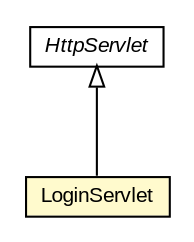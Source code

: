 #!/usr/local/bin/dot
#
# Class diagram 
# Generated by UMLGraph version R5_6-24-gf6e263 (http://www.umlgraph.org/)
#

digraph G {
	edge [fontname="arial",fontsize=10,labelfontname="arial",labelfontsize=10];
	node [fontname="arial",fontsize=10,shape=plaintext];
	nodesep=0.25;
	ranksep=0.5;
	// net.trajano.openidconnect.sample.LoginServlet
	c7311 [label=<<table title="net.trajano.openidconnect.sample.LoginServlet" border="0" cellborder="1" cellspacing="0" cellpadding="2" port="p" bgcolor="lemonChiffon" href="./LoginServlet.html">
		<tr><td><table border="0" cellspacing="0" cellpadding="1">
<tr><td align="center" balign="center"> LoginServlet </td></tr>
		</table></td></tr>
		</table>>, URL="./LoginServlet.html", fontname="arial", fontcolor="black", fontsize=10.0];
	//net.trajano.openidconnect.sample.LoginServlet extends javax.servlet.http.HttpServlet
	c7338:p -> c7311:p [dir=back,arrowtail=empty];
	// javax.servlet.http.HttpServlet
	c7338 [label=<<table title="javax.servlet.http.HttpServlet" border="0" cellborder="1" cellspacing="0" cellpadding="2" port="p" href="http://java.sun.com/j2se/1.4.2/docs/api/javax/servlet/http/HttpServlet.html">
		<tr><td><table border="0" cellspacing="0" cellpadding="1">
<tr><td align="center" balign="center"><font face="arial italic"> HttpServlet </font></td></tr>
		</table></td></tr>
		</table>>, URL="http://java.sun.com/j2se/1.4.2/docs/api/javax/servlet/http/HttpServlet.html", fontname="arial", fontcolor="black", fontsize=10.0];
}

